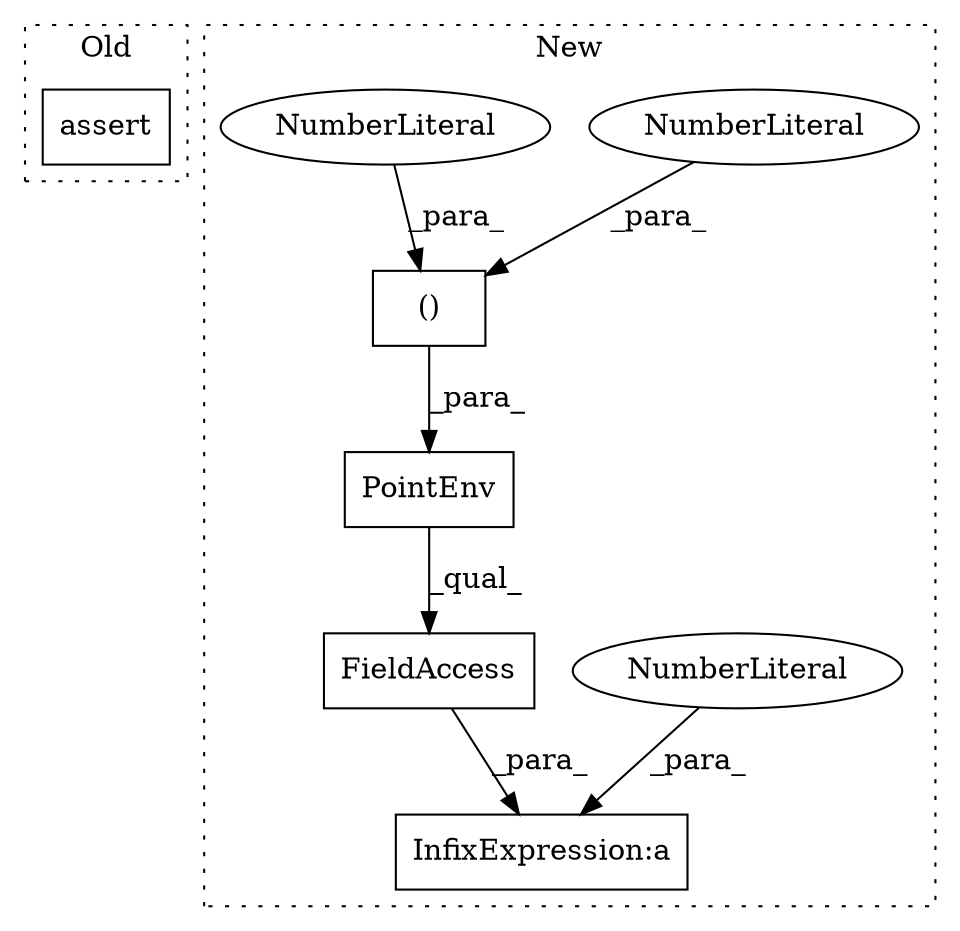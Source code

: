 digraph G {
subgraph cluster0 {
1 [label="assert" a="32" s="1296,1317" l="13,1" shape="box"];
label = "Old";
style="dotted";
}
subgraph cluster1 {
2 [label="PointEnv" a="32" s="915,948" l="14,2" shape="box"];
3 [label="()" a="106" s="929" l="19" shape="box"];
4 [label="InfixExpression:a" a="27" s="1019" l="3" shape="box"];
5 [label="NumberLiteral" a="34" s="1022" l="3" shape="ellipse"];
6 [label="NumberLiteral" a="34" s="945" l="3" shape="ellipse"];
7 [label="NumberLiteral" a="34" s="929" l="3" shape="ellipse"];
8 [label="FieldAccess" a="22" s="998" l="21" shape="box"];
label = "New";
style="dotted";
}
2 -> 8 [label="_qual_"];
3 -> 2 [label="_para_"];
5 -> 4 [label="_para_"];
6 -> 3 [label="_para_"];
7 -> 3 [label="_para_"];
8 -> 4 [label="_para_"];
}